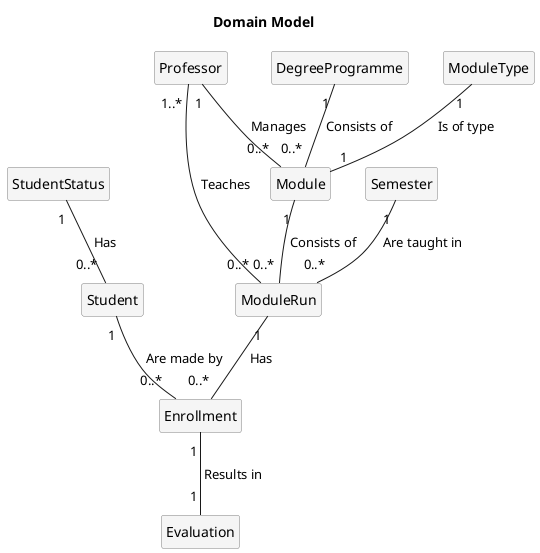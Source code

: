 @startuml

title Domain Model

ModuleRun "1" -- "0..*" Enrollment : Has
Module "1" -- "0..*" ModuleRun : Consists of
Professor "1..*" -- "0..*" ModuleRun : Teaches
Professor "1" -- "0..*" Module : Manages
Student "1" -- "0..*" Enrollment: Are made by
StudentStatus "1" -- "0..*" Student : Has
Enrollment "1" -- "1" Evaluation : Results in
DegreeProgramme "1" -- "0..*" Module : Consists of
Semester "1" -- "0..*" ModuleRun : Are taught in
ModuleType "1" -- "1" Module : Is of type

hide circle
hide members
skinparam padding 2
skinparam shadowing false
skinparam class {
    BackgroundColor Whitesmoke
    BorderColor Gray
    ArrowColor Gray
}

@enduml